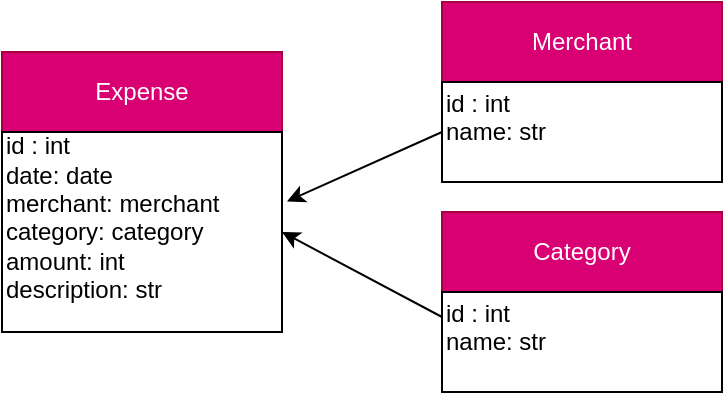 <mxfile>
    <diagram id="-nJwM8MVXj22u1nWOoSV" name="classes">
        <mxGraphModel dx="674" dy="553" grid="0" gridSize="10" guides="1" tooltips="1" connect="1" arrows="1" fold="1" page="1" pageScale="1" pageWidth="827" pageHeight="1169" math="0" shadow="0">
            <root>
                <mxCell id="0"/>
                <mxCell id="1" parent="0"/>
                <mxCell id="2" value="Expense" style="whiteSpace=wrap;html=1;fillColor=#d80073;fontColor=#ffffff;strokeColor=#A50040;" parent="1" vertex="1">
                    <mxGeometry x="60" y="50" width="140" height="40" as="geometry"/>
                </mxCell>
                <mxCell id="3" value="&lt;div&gt;&lt;span&gt;id : int&lt;/span&gt;&lt;/div&gt;&lt;div&gt;&lt;span&gt;date: date&lt;/span&gt;&lt;/div&gt;&lt;div&gt;&lt;span&gt;merchant: merchant&lt;/span&gt;&lt;/div&gt;&lt;div&gt;&lt;span&gt;category: category&lt;/span&gt;&lt;/div&gt;&lt;div&gt;&lt;span&gt;amount: int&lt;/span&gt;&lt;/div&gt;&lt;div&gt;&lt;span&gt;description: str&lt;/span&gt;&lt;/div&gt;&lt;div&gt;&lt;span&gt;&lt;br&gt;&lt;/span&gt;&lt;/div&gt;" style="whiteSpace=wrap;html=1;align=left;" parent="1" vertex="1">
                    <mxGeometry x="60" y="90" width="140" height="100" as="geometry"/>
                </mxCell>
                <mxCell id="5" value="Merchant" style="whiteSpace=wrap;html=1;fillColor=#d80073;fontColor=#ffffff;strokeColor=#A50040;" parent="1" vertex="1">
                    <mxGeometry x="280" y="25" width="140" height="40" as="geometry"/>
                </mxCell>
                <mxCell id="9" style="edgeStyle=none;html=1;exitX=0;exitY=0.5;exitDx=0;exitDy=0;entryX=1.018;entryY=0.347;entryDx=0;entryDy=0;entryPerimeter=0;" parent="1" source="6" target="3" edge="1">
                    <mxGeometry relative="1" as="geometry"/>
                </mxCell>
                <mxCell id="6" value="&lt;div&gt;&lt;span&gt;id : int&lt;/span&gt;&lt;/div&gt;&lt;div&gt;name: str&lt;/div&gt;&lt;div&gt;&lt;span&gt;&lt;br&gt;&lt;/span&gt;&lt;/div&gt;" style="whiteSpace=wrap;html=1;align=left;" parent="1" vertex="1">
                    <mxGeometry x="280" y="65" width="140" height="50" as="geometry"/>
                </mxCell>
                <mxCell id="7" value="Category" style="whiteSpace=wrap;html=1;fillColor=#d80073;fontColor=#ffffff;strokeColor=#A50040;" parent="1" vertex="1">
                    <mxGeometry x="280" y="130" width="140" height="40" as="geometry"/>
                </mxCell>
                <mxCell id="10" style="edgeStyle=none;html=1;exitX=0;exitY=0.25;exitDx=0;exitDy=0;entryX=1;entryY=0.5;entryDx=0;entryDy=0;" parent="1" source="8" target="3" edge="1">
                    <mxGeometry relative="1" as="geometry"/>
                </mxCell>
                <mxCell id="8" value="&lt;div&gt;&lt;span&gt;id : int&lt;/span&gt;&lt;/div&gt;&lt;div&gt;name: str&lt;/div&gt;&lt;div&gt;&lt;span&gt;&lt;br&gt;&lt;/span&gt;&lt;/div&gt;" style="whiteSpace=wrap;html=1;align=left;" parent="1" vertex="1">
                    <mxGeometry x="280" y="170" width="140" height="50" as="geometry"/>
                </mxCell>
            </root>
        </mxGraphModel>
    </diagram>
    <diagram id="G3Ryiu251RToIqHXAqj_" name="objects">
        <mxGraphModel dx="425" dy="208" grid="0" gridSize="10" guides="1" tooltips="1" connect="1" arrows="1" fold="1" page="1" pageScale="1" pageWidth="827" pageHeight="1169" math="0" shadow="0">
            <root>
                <mxCell id="ocHAUXSsoEOSeBS6Ft8I-0"/>
                <mxCell id="ocHAUXSsoEOSeBS6Ft8I-1" parent="ocHAUXSsoEOSeBS6Ft8I-0"/>
                <mxCell id="ocHAUXSsoEOSeBS6Ft8I-2" value="Drinks : Expense" style="whiteSpace=wrap;html=1;fillColor=#d80073;strokeColor=#A50040;fontColor=#ffffff;" vertex="1" parent="ocHAUXSsoEOSeBS6Ft8I-1">
                    <mxGeometry x="60" y="50" width="140" height="40" as="geometry"/>
                </mxCell>
                <mxCell id="ocHAUXSsoEOSeBS6Ft8I-3" value="&lt;div&gt;&lt;span&gt;id : 1&lt;/span&gt;&lt;/div&gt;&lt;div&gt;&lt;span&gt;date: 21/04/2022&lt;/span&gt;&lt;/div&gt;&lt;div&gt;&lt;span&gt;merchant: &quot;The Chanter&quot;&lt;/span&gt;&lt;/div&gt;&lt;div&gt;&lt;span&gt;category: &quot;Social&quot;&lt;/span&gt;&lt;/div&gt;&lt;div&gt;&lt;span&gt;amount: 10&amp;nbsp;&lt;/span&gt;&lt;/div&gt;&lt;div&gt;&lt;span&gt;description: &quot;Drinks&quot;&lt;/span&gt;&lt;/div&gt;" style="whiteSpace=wrap;html=1;align=left;" vertex="1" parent="ocHAUXSsoEOSeBS6Ft8I-1">
                    <mxGeometry x="60" y="90" width="140" height="100" as="geometry"/>
                </mxCell>
                <mxCell id="ocHAUXSsoEOSeBS6Ft8I-4" value="The Chanter : Merchant" style="whiteSpace=wrap;html=1;fillColor=#d80073;fontColor=#ffffff;strokeColor=#A50040;" vertex="1" parent="ocHAUXSsoEOSeBS6Ft8I-1">
                    <mxGeometry x="280" y="25" width="140" height="40" as="geometry"/>
                </mxCell>
                <mxCell id="ocHAUXSsoEOSeBS6Ft8I-5" style="edgeStyle=none;html=1;exitX=0;exitY=0.5;exitDx=0;exitDy=0;entryX=1.018;entryY=0.347;entryDx=0;entryDy=0;entryPerimeter=0;" edge="1" parent="ocHAUXSsoEOSeBS6Ft8I-1" source="ocHAUXSsoEOSeBS6Ft8I-6" target="ocHAUXSsoEOSeBS6Ft8I-3">
                    <mxGeometry relative="1" as="geometry"/>
                </mxCell>
                <mxCell id="ocHAUXSsoEOSeBS6Ft8I-6" value="&lt;div&gt;&lt;span&gt;id : 1&lt;/span&gt;&lt;/div&gt;&lt;div&gt;name: &quot;The Chanter&quot;&lt;/div&gt;&lt;div&gt;&lt;span&gt;&lt;br&gt;&lt;/span&gt;&lt;/div&gt;" style="whiteSpace=wrap;html=1;align=left;" vertex="1" parent="ocHAUXSsoEOSeBS6Ft8I-1">
                    <mxGeometry x="280" y="65" width="140" height="50" as="geometry"/>
                </mxCell>
                <mxCell id="ocHAUXSsoEOSeBS6Ft8I-7" value="Social : Category" style="whiteSpace=wrap;html=1;fillColor=#d80073;fontColor=#ffffff;strokeColor=#A50040;" vertex="1" parent="ocHAUXSsoEOSeBS6Ft8I-1">
                    <mxGeometry x="280" y="130" width="140" height="40" as="geometry"/>
                </mxCell>
                <mxCell id="ocHAUXSsoEOSeBS6Ft8I-8" style="edgeStyle=none;html=1;exitX=0;exitY=0.25;exitDx=0;exitDy=0;entryX=1;entryY=0.5;entryDx=0;entryDy=0;" edge="1" parent="ocHAUXSsoEOSeBS6Ft8I-1" source="ocHAUXSsoEOSeBS6Ft8I-9" target="ocHAUXSsoEOSeBS6Ft8I-3">
                    <mxGeometry relative="1" as="geometry"/>
                </mxCell>
                <mxCell id="ocHAUXSsoEOSeBS6Ft8I-9" value="&lt;div&gt;&lt;span&gt;id : 1&lt;/span&gt;&lt;/div&gt;&lt;div&gt;name: &quot;Social&quot;&lt;/div&gt;&lt;div&gt;&lt;span&gt;&lt;br&gt;&lt;/span&gt;&lt;/div&gt;" style="whiteSpace=wrap;html=1;align=left;" vertex="1" parent="ocHAUXSsoEOSeBS6Ft8I-1">
                    <mxGeometry x="281" y="170" width="140" height="50" as="geometry"/>
                </mxCell>
            </root>
        </mxGraphModel>
    </diagram>
    <diagram id="PatVSpBzCOoJRJCY-v3-" name="database">
        <mxGraphModel dx="674" dy="553" grid="0" gridSize="10" guides="1" tooltips="1" connect="1" arrows="1" fold="1" page="1" pageScale="1" pageWidth="827" pageHeight="1169" math="0" shadow="0">
            <root>
                <mxCell id="PZSBiwO2wmRF0Z8gL386-0"/>
                <mxCell id="PZSBiwO2wmRF0Z8gL386-1" parent="PZSBiwO2wmRF0Z8gL386-0"/>
                <mxCell id="EfaQaI-fbMbczIjDdGZK-0" value="Expenses" style="whiteSpace=wrap;html=1;fillColor=#d80073;strokeColor=#A50040;fontColor=#ffffff;" parent="PZSBiwO2wmRF0Z8gL386-1" vertex="1">
                    <mxGeometry x="244" y="212" width="140" height="40" as="geometry"/>
                </mxCell>
                <mxCell id="EfaQaI-fbMbczIjDdGZK-10" style="edgeStyle=none;html=1;exitX=-0.002;exitY=0.425;exitDx=0;exitDy=0;entryX=1;entryY=0.25;entryDx=0;entryDy=0;fontSize=20;exitPerimeter=0;" parent="PZSBiwO2wmRF0Z8gL386-1" source="EfaQaI-fbMbczIjDdGZK-1" target="EfaQaI-fbMbczIjDdGZK-4" edge="1">
                    <mxGeometry relative="1" as="geometry"/>
                </mxCell>
                <mxCell id="EfaQaI-fbMbczIjDdGZK-11" style="edgeStyle=none;html=1;exitX=1;exitY=0.5;exitDx=0;exitDy=0;entryX=0;entryY=0.25;entryDx=0;entryDy=0;fontSize=20;" parent="PZSBiwO2wmRF0Z8gL386-1" source="EfaQaI-fbMbczIjDdGZK-1" target="EfaQaI-fbMbczIjDdGZK-7" edge="1">
                    <mxGeometry relative="1" as="geometry"/>
                </mxCell>
                <mxCell id="EfaQaI-fbMbczIjDdGZK-1" value="&lt;div&gt;&lt;span&gt;id&lt;/span&gt;&lt;/div&gt;&lt;div&gt;&lt;span&gt;date&lt;/span&gt;&lt;/div&gt;&lt;div&gt;&lt;span&gt;merchant_id&lt;/span&gt;&lt;/div&gt;&lt;div&gt;&lt;span&gt;category_id&lt;/span&gt;&lt;/div&gt;&lt;div&gt;description&lt;span&gt;&lt;br&gt;&lt;/span&gt;&lt;/div&gt;&lt;div&gt;&lt;span&gt;amount&lt;/span&gt;&lt;/div&gt;" style="whiteSpace=wrap;html=1;align=left;" parent="PZSBiwO2wmRF0Z8gL386-1" vertex="1">
                    <mxGeometry x="244" y="252" width="140" height="100" as="geometry"/>
                </mxCell>
                <mxCell id="EfaQaI-fbMbczIjDdGZK-2" value="Merchants" style="whiteSpace=wrap;html=1;fillColor=#d80073;fontColor=#ffffff;strokeColor=#A50040;" parent="PZSBiwO2wmRF0Z8gL386-1" vertex="1">
                    <mxGeometry x="49" y="231" width="140" height="40" as="geometry"/>
                </mxCell>
                <mxCell id="EfaQaI-fbMbczIjDdGZK-4" value="&lt;div&gt;&lt;span&gt;id&amp;nbsp;&lt;/span&gt;&lt;/div&gt;&lt;div&gt;name&lt;/div&gt;&lt;div&gt;&lt;span&gt;&lt;br&gt;&lt;/span&gt;&lt;/div&gt;" style="whiteSpace=wrap;html=1;align=left;" parent="PZSBiwO2wmRF0Z8gL386-1" vertex="1">
                    <mxGeometry x="49" y="271" width="140" height="50" as="geometry"/>
                </mxCell>
                <mxCell id="EfaQaI-fbMbczIjDdGZK-5" value="Categories" style="whiteSpace=wrap;html=1;fillColor=#d80073;fontColor=#ffffff;strokeColor=#A50040;" parent="PZSBiwO2wmRF0Z8gL386-1" vertex="1">
                    <mxGeometry x="465" y="249" width="140" height="40" as="geometry"/>
                </mxCell>
                <mxCell id="EfaQaI-fbMbczIjDdGZK-7" value="&lt;div&gt;&lt;span&gt;id&lt;/span&gt;&lt;/div&gt;&lt;div&gt;name&lt;/div&gt;&lt;div&gt;&lt;span&gt;&lt;br&gt;&lt;/span&gt;&lt;/div&gt;" style="whiteSpace=wrap;html=1;align=left;" parent="PZSBiwO2wmRF0Z8gL386-1" vertex="1">
                    <mxGeometry x="466" y="288" width="140" height="50" as="geometry"/>
                </mxCell>
                <mxCell id="EfaQaI-fbMbczIjDdGZK-9" value="&lt;b&gt;&lt;font style=&quot;font-size: 20px&quot;&gt;Database Tables&lt;/font&gt;&lt;/b&gt;" style="text;html=1;resizable=0;autosize=1;align=center;verticalAlign=middle;points=[];fillColor=none;strokeColor=none;rounded=0;" parent="PZSBiwO2wmRF0Z8gL386-1" vertex="1">
                    <mxGeometry x="218" y="153" width="166" height="21" as="geometry"/>
                </mxCell>
            </root>
        </mxGraphModel>
    </diagram>
</mxfile>